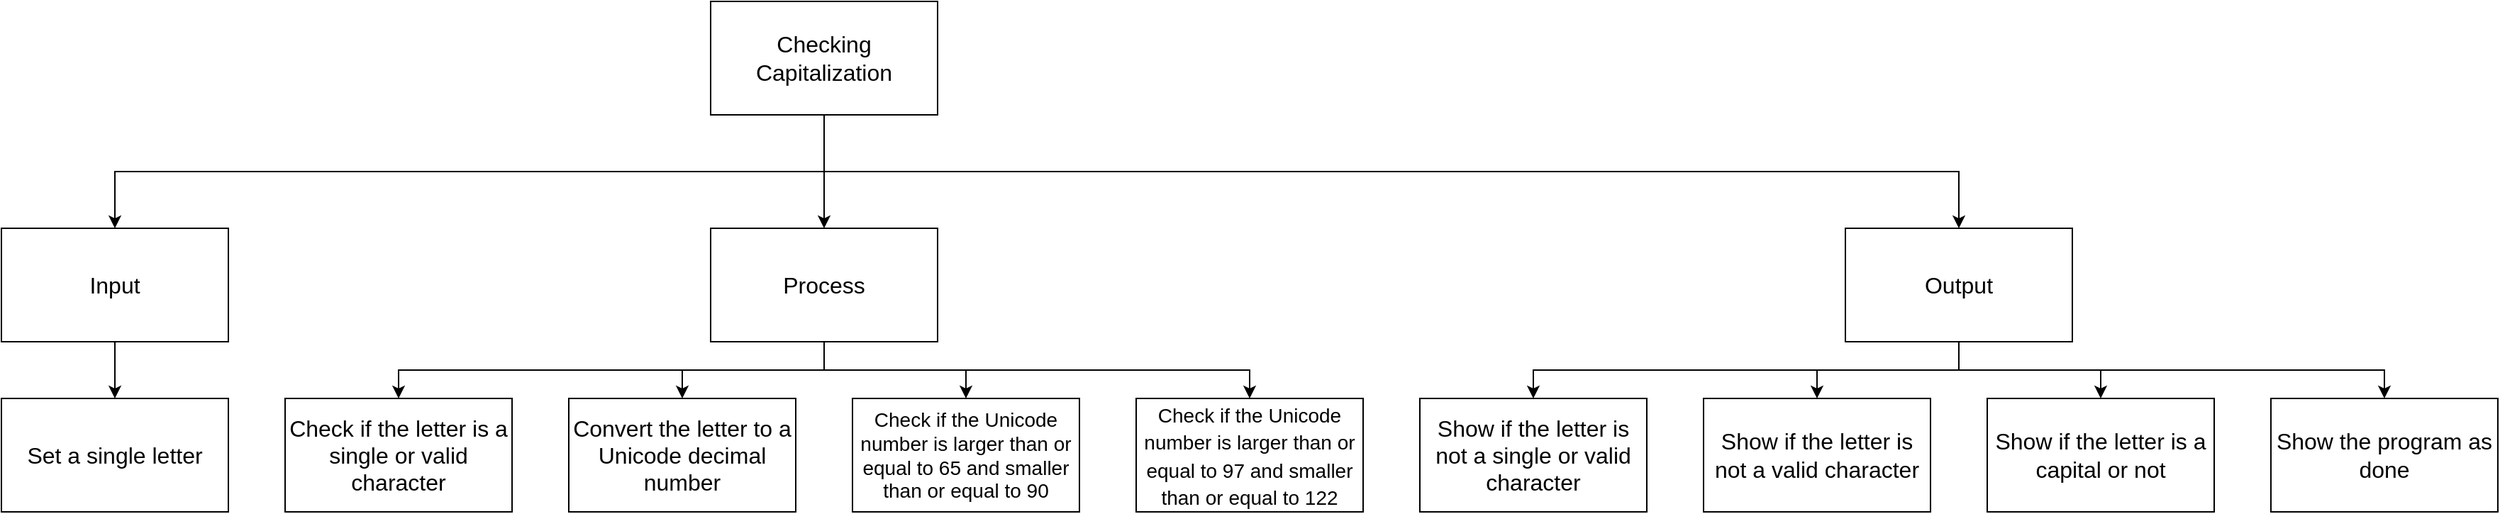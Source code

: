 <mxfile>
    <diagram id="A_tYOe9iZ1WcpGx81PBD" name="Page-1">
        <mxGraphModel dx="899" dy="581" grid="1" gridSize="10" guides="1" tooltips="1" connect="1" arrows="1" fold="1" page="1" pageScale="1" pageWidth="827" pageHeight="1169" math="0" shadow="0">
            <root>
                <mxCell id="0"/>
                <mxCell id="1" parent="0"/>
                <mxCell id="7" style="edgeStyle=none;html=1;fontSize=14;" parent="1" source="2" target="4" edge="1">
                    <mxGeometry relative="1" as="geometry"/>
                </mxCell>
                <mxCell id="8" style="edgeStyle=orthogonalEdgeStyle;html=1;entryX=0.5;entryY=0;entryDx=0;entryDy=0;fontSize=14;rounded=0;" parent="1" source="2" target="5" edge="1">
                    <mxGeometry relative="1" as="geometry">
                        <Array as="points">
                            <mxPoint x="280" y="120"/>
                            <mxPoint x="-10" y="120"/>
                        </Array>
                    </mxGeometry>
                </mxCell>
                <mxCell id="9" style="edgeStyle=orthogonalEdgeStyle;rounded=0;html=1;fontSize=14;entryX=0.5;entryY=0;entryDx=0;entryDy=0;" parent="1" source="2" target="6" edge="1">
                    <mxGeometry relative="1" as="geometry">
                        <Array as="points">
                            <mxPoint x="280" y="120"/>
                            <mxPoint x="680" y="120"/>
                        </Array>
                    </mxGeometry>
                </mxCell>
                <mxCell id="2" value="Checking Capitalization" style="rounded=0;whiteSpace=wrap;html=1;fontSize=16;" parent="1" vertex="1">
                    <mxGeometry x="500" width="160" height="80" as="geometry"/>
                </mxCell>
                <mxCell id="15" style="edgeStyle=orthogonalEdgeStyle;rounded=0;html=1;entryX=0.5;entryY=0;entryDx=0;entryDy=0;fontSize=14;" parent="1" source="4" edge="1" target="26">
                    <mxGeometry relative="1" as="geometry">
                        <mxPoint x="280" y="280" as="targetPoint"/>
                        <Array as="points">
                            <mxPoint x="580" y="260"/>
                            <mxPoint x="480" y="260"/>
                        </Array>
                    </mxGeometry>
                </mxCell>
                <mxCell id="39" style="edgeStyle=orthogonalEdgeStyle;html=1;entryX=0.5;entryY=0;entryDx=0;entryDy=0;rounded=0;" parent="1" source="4" target="38" edge="1">
                    <mxGeometry relative="1" as="geometry">
                        <Array as="points">
                            <mxPoint x="480" y="260"/>
                            <mxPoint x="480" y="260"/>
                        </Array>
                    </mxGeometry>
                </mxCell>
                <mxCell id="51" style="edgeStyle=orthogonalEdgeStyle;rounded=0;html=1;entryX=0.5;entryY=0;entryDx=0;entryDy=0;" parent="1" source="4" target="49" edge="1">
                    <mxGeometry relative="1" as="geometry">
                        <Array as="points">
                            <mxPoint x="480" y="260"/>
                            <mxPoint x="680" y="260"/>
                        </Array>
                    </mxGeometry>
                </mxCell>
                <mxCell id="53" style="edgeStyle=orthogonalEdgeStyle;html=1;entryX=0.5;entryY=0;entryDx=0;entryDy=0;fontSize=14;rounded=0;" edge="1" parent="1" source="4" target="52">
                    <mxGeometry relative="1" as="geometry">
                        <Array as="points">
                            <mxPoint x="580" y="260"/>
                            <mxPoint x="280" y="260"/>
                        </Array>
                    </mxGeometry>
                </mxCell>
                <mxCell id="4" value="Process" style="rounded=0;whiteSpace=wrap;html=1;fontSize=16;" parent="1" vertex="1">
                    <mxGeometry x="500" y="160" width="160" height="80" as="geometry"/>
                </mxCell>
                <mxCell id="31" style="edgeStyle=none;html=1;entryX=0.5;entryY=0;entryDx=0;entryDy=0;rounded=0;" parent="1" source="5" target="30" edge="1">
                    <mxGeometry relative="1" as="geometry">
                        <Array as="points">
                            <mxPoint x="80" y="260"/>
                        </Array>
                    </mxGeometry>
                </mxCell>
                <mxCell id="5" value="Input" style="rounded=0;whiteSpace=wrap;html=1;fontSize=16;" parent="1" vertex="1">
                    <mxGeometry y="160" width="160" height="80" as="geometry"/>
                </mxCell>
                <mxCell id="19" style="edgeStyle=orthogonalEdgeStyle;rounded=0;html=1;entryX=0.5;entryY=0;entryDx=0;entryDy=0;fontSize=14;" parent="1" source="6" edge="1">
                    <mxGeometry relative="1" as="geometry">
                        <mxPoint x="1480" y="280.0" as="targetPoint"/>
                        <Array as="points">
                            <mxPoint x="1380" y="260"/>
                            <mxPoint x="1480" y="260"/>
                        </Array>
                    </mxGeometry>
                </mxCell>
                <mxCell id="29" style="edgeStyle=orthogonalEdgeStyle;rounded=0;html=1;entryX=0.5;entryY=0;entryDx=0;entryDy=0;fontSize=13;" parent="1" source="6" target="28" edge="1">
                    <mxGeometry relative="1" as="geometry">
                        <Array as="points">
                            <mxPoint x="1380" y="260"/>
                            <mxPoint x="1280" y="260"/>
                        </Array>
                    </mxGeometry>
                </mxCell>
                <mxCell id="33" style="edgeStyle=orthogonalEdgeStyle;rounded=0;html=1;entryX=0.5;entryY=0;entryDx=0;entryDy=0;" parent="1" source="6" target="21" edge="1">
                    <mxGeometry relative="1" as="geometry">
                        <Array as="points">
                            <mxPoint x="1380" y="260"/>
                            <mxPoint x="1680" y="260"/>
                        </Array>
                    </mxGeometry>
                </mxCell>
                <mxCell id="37" style="edgeStyle=orthogonalEdgeStyle;rounded=0;html=1;entryX=0.5;entryY=0;entryDx=0;entryDy=0;" parent="1" source="6" target="36" edge="1">
                    <mxGeometry relative="1" as="geometry">
                        <Array as="points">
                            <mxPoint x="1380" y="260"/>
                            <mxPoint x="1080" y="260"/>
                        </Array>
                    </mxGeometry>
                </mxCell>
                <mxCell id="6" value="Output" style="rounded=0;whiteSpace=wrap;html=1;fontSize=16;" parent="1" vertex="1">
                    <mxGeometry x="1300" y="160" width="160" height="80" as="geometry"/>
                </mxCell>
                <mxCell id="21" value="Show the program as done" style="rounded=0;whiteSpace=wrap;html=1;fontSize=16;" parent="1" vertex="1">
                    <mxGeometry x="1600" y="280" width="160" height="80" as="geometry"/>
                </mxCell>
                <mxCell id="26" value="Convert the letter to a Unicode decimal number" style="rounded=0;whiteSpace=wrap;html=1;fontSize=16;" parent="1" vertex="1">
                    <mxGeometry x="400" y="280" width="160" height="80" as="geometry"/>
                </mxCell>
                <mxCell id="28" value="Show if the letter&amp;nbsp;is not a valid character" style="rounded=0;whiteSpace=wrap;html=1;fontSize=16;" parent="1" vertex="1">
                    <mxGeometry x="1200" y="280" width="160" height="80" as="geometry"/>
                </mxCell>
                <mxCell id="30" value="Set a single letter" style="rounded=0;whiteSpace=wrap;html=1;fontSize=16;" parent="1" vertex="1">
                    <mxGeometry y="280" width="160" height="80" as="geometry"/>
                </mxCell>
                <mxCell id="32" value="Show if the letter is a capital or not" style="rounded=0;whiteSpace=wrap;html=1;fontSize=16;" parent="1" vertex="1">
                    <mxGeometry x="1400" y="280" width="160" height="80" as="geometry"/>
                </mxCell>
                <mxCell id="36" value="Show if the letter is not a single or valid character" style="rounded=0;whiteSpace=wrap;html=1;fontSize=16;" parent="1" vertex="1">
                    <mxGeometry x="1000" y="280" width="160" height="80" as="geometry"/>
                </mxCell>
                <mxCell id="38" value="Check if the Unicode number is larger than or equal to 65 and smaller than or equal to 90" style="rounded=0;whiteSpace=wrap;html=1;fontSize=14;" parent="1" vertex="1">
                    <mxGeometry x="600" y="280" width="160" height="80" as="geometry"/>
                </mxCell>
                <mxCell id="49" value="&lt;span style=&quot;font-size: 14px&quot;&gt;Check if the Unicode number is larger than or equal to 97 and smaller than or equal to 122&lt;/span&gt;" style="rounded=0;whiteSpace=wrap;html=1;fontSize=16;" parent="1" vertex="1">
                    <mxGeometry x="800" y="280" width="160" height="80" as="geometry"/>
                </mxCell>
                <mxCell id="52" value="Check if the letter is a single or valid character" style="rounded=0;whiteSpace=wrap;html=1;fontSize=16;" vertex="1" parent="1">
                    <mxGeometry x="200" y="280" width="160" height="80" as="geometry"/>
                </mxCell>
            </root>
        </mxGraphModel>
    </diagram>
</mxfile>